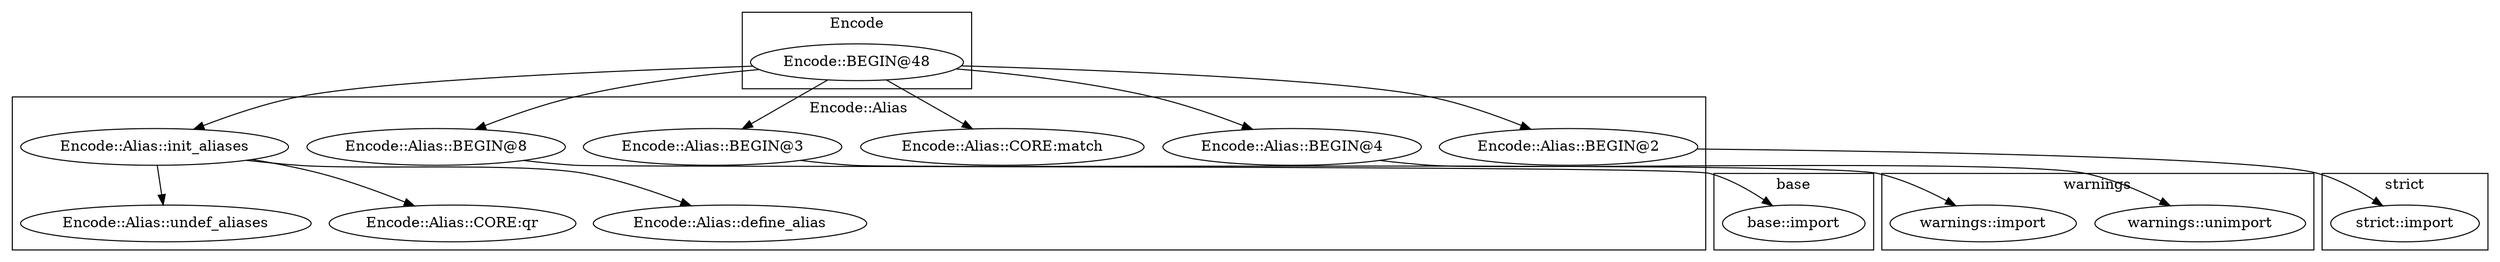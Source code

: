 digraph {
graph [overlap=false]
subgraph cluster_Encode {
	label="Encode";
	"Encode::BEGIN@48";
}
subgraph cluster_base {
	label="base";
	"base::import";
}
subgraph cluster_warnings {
	label="warnings";
	"warnings::unimport";
	"warnings::import";
}
subgraph cluster_strict {
	label="strict";
	"strict::import";
}
subgraph cluster_Encode_Alias {
	label="Encode::Alias";
	"Encode::Alias::BEGIN@8";
	"Encode::Alias::undef_aliases";
	"Encode::Alias::CORE:qr";
	"Encode::Alias::BEGIN@3";
	"Encode::Alias::CORE:match";
	"Encode::Alias::BEGIN@4";
	"Encode::Alias::define_alias";
	"Encode::Alias::init_aliases";
	"Encode::Alias::BEGIN@2";
}
"Encode::BEGIN@48" -> "Encode::Alias::BEGIN@2";
"Encode::BEGIN@48" -> "Encode::Alias::BEGIN@8";
"Encode::Alias::init_aliases" -> "Encode::Alias::CORE:qr";
"Encode::Alias::BEGIN@4" -> "warnings::unimport";
"Encode::Alias::init_aliases" -> "Encode::Alias::undef_aliases";
"Encode::Alias::init_aliases" -> "Encode::Alias::define_alias";
"Encode::BEGIN@48" -> "Encode::Alias::init_aliases";
"Encode::BEGIN@48" -> "Encode::Alias::BEGIN@3";
"Encode::Alias::BEGIN@8" -> "base::import";
"Encode::Alias::BEGIN@3" -> "warnings::import";
"Encode::BEGIN@48" -> "Encode::Alias::CORE:match";
"Encode::BEGIN@48" -> "Encode::Alias::BEGIN@4";
"Encode::Alias::BEGIN@2" -> "strict::import";
}
